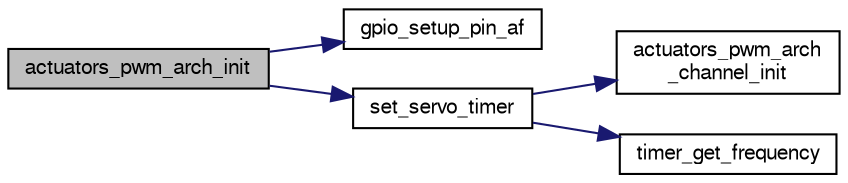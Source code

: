 digraph "actuators_pwm_arch_init"
{
  edge [fontname="FreeSans",fontsize="10",labelfontname="FreeSans",labelfontsize="10"];
  node [fontname="FreeSans",fontsize="10",shape=record];
  rankdir="LR";
  Node1 [label="actuators_pwm_arch_init",height=0.2,width=0.4,color="black", fillcolor="grey75", style="filled", fontcolor="black"];
  Node1 -> Node2 [color="midnightblue",fontsize="10",style="solid",fontname="FreeSans"];
  Node2 [label="gpio_setup_pin_af",height=0.2,width=0.4,color="black", fillcolor="white", style="filled",URL="$chibios_2mcu__periph_2gpio__arch_8c.html#a528b4b25ff5b01c8fc531698281f80f1",tooltip="Setup a gpio for input or output with alternate function. "];
  Node1 -> Node3 [color="midnightblue",fontsize="10",style="solid",fontname="FreeSans"];
  Node3 [label="set_servo_timer",height=0.2,width=0.4,color="black", fillcolor="white", style="filled",URL="$actuators__shared__arch_8c.html#ae2ad75fb83b6c7ec929b7b9b8ed92581",tooltip="Set Timer configuration. "];
  Node3 -> Node4 [color="midnightblue",fontsize="10",style="solid",fontname="FreeSans"];
  Node4 [label="actuators_pwm_arch\l_channel_init",height=0.2,width=0.4,color="black", fillcolor="white", style="filled",URL="$actuators__shared__arch_8c.html#a5845163f5b2bb32af33d32280b7c40be",tooltip="Set PWM channel configuration. "];
  Node3 -> Node5 [color="midnightblue",fontsize="10",style="solid",fontname="FreeSans"];
  Node5 [label="timer_get_frequency",height=0.2,width=0.4,color="black", fillcolor="white", style="filled",URL="$stm32_2mcu__arch_8c.html#ad5d712b19fd6e3df08c60d4db733a22c",tooltip="Get Timer clock frequency (before prescaling) Only valid if using the internal clock for the timer..."];
}
